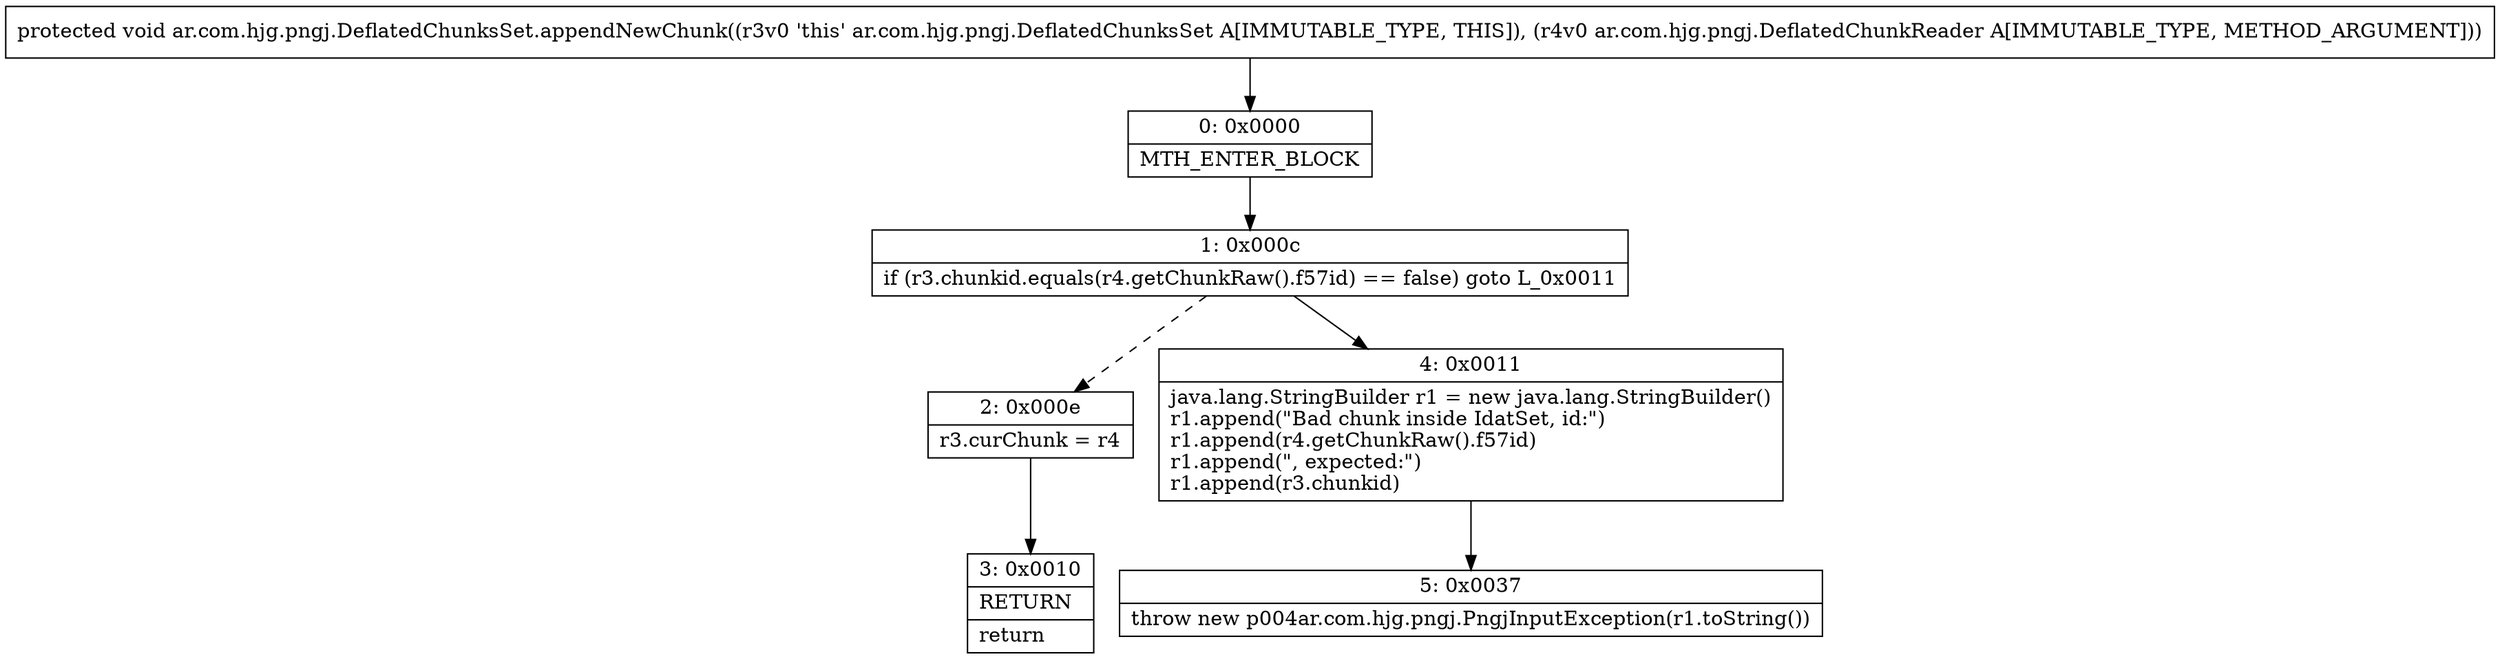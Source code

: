 digraph "CFG forar.com.hjg.pngj.DeflatedChunksSet.appendNewChunk(Lar\/com\/hjg\/pngj\/DeflatedChunkReader;)V" {
Node_0 [shape=record,label="{0\:\ 0x0000|MTH_ENTER_BLOCK\l}"];
Node_1 [shape=record,label="{1\:\ 0x000c|if (r3.chunkid.equals(r4.getChunkRaw().f57id) == false) goto L_0x0011\l}"];
Node_2 [shape=record,label="{2\:\ 0x000e|r3.curChunk = r4\l}"];
Node_3 [shape=record,label="{3\:\ 0x0010|RETURN\l|return\l}"];
Node_4 [shape=record,label="{4\:\ 0x0011|java.lang.StringBuilder r1 = new java.lang.StringBuilder()\lr1.append(\"Bad chunk inside IdatSet, id:\")\lr1.append(r4.getChunkRaw().f57id)\lr1.append(\", expected:\")\lr1.append(r3.chunkid)\l}"];
Node_5 [shape=record,label="{5\:\ 0x0037|throw new p004ar.com.hjg.pngj.PngjInputException(r1.toString())\l}"];
MethodNode[shape=record,label="{protected void ar.com.hjg.pngj.DeflatedChunksSet.appendNewChunk((r3v0 'this' ar.com.hjg.pngj.DeflatedChunksSet A[IMMUTABLE_TYPE, THIS]), (r4v0 ar.com.hjg.pngj.DeflatedChunkReader A[IMMUTABLE_TYPE, METHOD_ARGUMENT])) }"];
MethodNode -> Node_0;
Node_0 -> Node_1;
Node_1 -> Node_2[style=dashed];
Node_1 -> Node_4;
Node_2 -> Node_3;
Node_4 -> Node_5;
}

